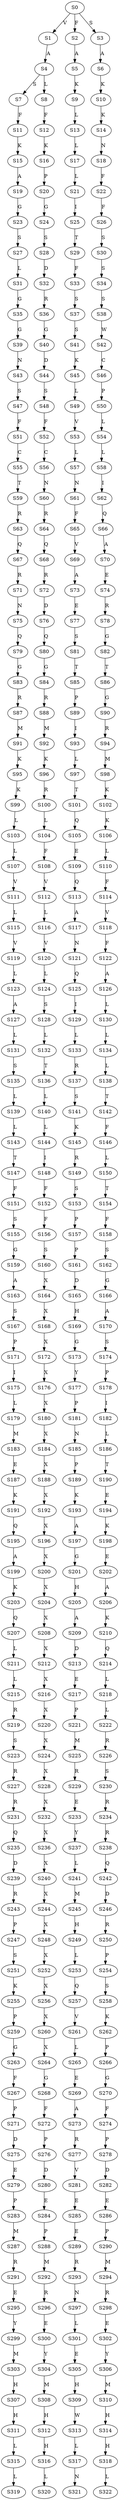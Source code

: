 strict digraph  {
	S0 -> S1 [ label = V ];
	S0 -> S2 [ label = F ];
	S0 -> S3 [ label = S ];
	S1 -> S4 [ label = A ];
	S2 -> S5 [ label = A ];
	S3 -> S6 [ label = A ];
	S4 -> S7 [ label = S ];
	S4 -> S8 [ label = L ];
	S5 -> S9 [ label = K ];
	S6 -> S10 [ label = K ];
	S7 -> S11 [ label = F ];
	S8 -> S12 [ label = F ];
	S9 -> S13 [ label = L ];
	S10 -> S14 [ label = K ];
	S11 -> S15 [ label = K ];
	S12 -> S16 [ label = K ];
	S13 -> S17 [ label = L ];
	S14 -> S18 [ label = N ];
	S15 -> S19 [ label = A ];
	S16 -> S20 [ label = P ];
	S17 -> S21 [ label = L ];
	S18 -> S22 [ label = F ];
	S19 -> S23 [ label = G ];
	S20 -> S24 [ label = G ];
	S21 -> S25 [ label = I ];
	S22 -> S26 [ label = F ];
	S23 -> S27 [ label = S ];
	S24 -> S28 [ label = S ];
	S25 -> S29 [ label = T ];
	S26 -> S30 [ label = S ];
	S27 -> S31 [ label = L ];
	S28 -> S32 [ label = D ];
	S29 -> S33 [ label = F ];
	S30 -> S34 [ label = S ];
	S31 -> S35 [ label = G ];
	S32 -> S36 [ label = R ];
	S33 -> S37 [ label = S ];
	S34 -> S38 [ label = S ];
	S35 -> S39 [ label = G ];
	S36 -> S40 [ label = G ];
	S37 -> S41 [ label = S ];
	S38 -> S42 [ label = W ];
	S39 -> S43 [ label = N ];
	S40 -> S44 [ label = D ];
	S41 -> S45 [ label = K ];
	S42 -> S46 [ label = C ];
	S43 -> S47 [ label = S ];
	S44 -> S48 [ label = S ];
	S45 -> S49 [ label = L ];
	S46 -> S50 [ label = P ];
	S47 -> S51 [ label = F ];
	S48 -> S52 [ label = F ];
	S49 -> S53 [ label = V ];
	S50 -> S54 [ label = L ];
	S51 -> S55 [ label = C ];
	S52 -> S56 [ label = C ];
	S53 -> S57 [ label = L ];
	S54 -> S58 [ label = L ];
	S55 -> S59 [ label = T ];
	S56 -> S60 [ label = N ];
	S57 -> S61 [ label = N ];
	S58 -> S62 [ label = I ];
	S59 -> S63 [ label = R ];
	S60 -> S64 [ label = R ];
	S61 -> S65 [ label = F ];
	S62 -> S66 [ label = Q ];
	S63 -> S67 [ label = Q ];
	S64 -> S68 [ label = Q ];
	S65 -> S69 [ label = V ];
	S66 -> S70 [ label = A ];
	S67 -> S71 [ label = R ];
	S68 -> S72 [ label = R ];
	S69 -> S73 [ label = A ];
	S70 -> S74 [ label = E ];
	S71 -> S75 [ label = N ];
	S72 -> S76 [ label = D ];
	S73 -> S77 [ label = E ];
	S74 -> S78 [ label = R ];
	S75 -> S79 [ label = Q ];
	S76 -> S80 [ label = Q ];
	S77 -> S81 [ label = S ];
	S78 -> S82 [ label = G ];
	S79 -> S83 [ label = G ];
	S80 -> S84 [ label = G ];
	S81 -> S85 [ label = T ];
	S82 -> S86 [ label = T ];
	S83 -> S87 [ label = R ];
	S84 -> S88 [ label = R ];
	S85 -> S89 [ label = P ];
	S86 -> S90 [ label = G ];
	S87 -> S91 [ label = M ];
	S88 -> S92 [ label = M ];
	S89 -> S93 [ label = I ];
	S90 -> S94 [ label = R ];
	S91 -> S95 [ label = K ];
	S92 -> S96 [ label = K ];
	S93 -> S97 [ label = L ];
	S94 -> S98 [ label = M ];
	S95 -> S99 [ label = K ];
	S96 -> S100 [ label = R ];
	S97 -> S101 [ label = T ];
	S98 -> S102 [ label = K ];
	S99 -> S103 [ label = L ];
	S100 -> S104 [ label = L ];
	S101 -> S105 [ label = Q ];
	S102 -> S106 [ label = K ];
	S103 -> S107 [ label = L ];
	S104 -> S108 [ label = F ];
	S105 -> S109 [ label = E ];
	S106 -> S110 [ label = L ];
	S107 -> S111 [ label = V ];
	S108 -> S112 [ label = V ];
	S109 -> S113 [ label = Q ];
	S110 -> S114 [ label = F ];
	S111 -> S115 [ label = L ];
	S112 -> S116 [ label = L ];
	S113 -> S117 [ label = A ];
	S114 -> S118 [ label = V ];
	S115 -> S119 [ label = V ];
	S116 -> S120 [ label = V ];
	S117 -> S121 [ label = N ];
	S118 -> S122 [ label = F ];
	S119 -> S123 [ label = L ];
	S120 -> S124 [ label = L ];
	S121 -> S125 [ label = Q ];
	S122 -> S126 [ label = A ];
	S123 -> S127 [ label = A ];
	S124 -> S128 [ label = S ];
	S125 -> S129 [ label = I ];
	S126 -> S130 [ label = L ];
	S127 -> S131 [ label = L ];
	S128 -> S132 [ label = L ];
	S129 -> S133 [ label = L ];
	S130 -> S134 [ label = L ];
	S131 -> S135 [ label = S ];
	S132 -> S136 [ label = T ];
	S133 -> S137 [ label = R ];
	S134 -> S138 [ label = L ];
	S135 -> S139 [ label = L ];
	S136 -> S140 [ label = L ];
	S137 -> S141 [ label = S ];
	S138 -> S142 [ label = T ];
	S139 -> S143 [ label = L ];
	S140 -> S144 [ label = L ];
	S141 -> S145 [ label = K ];
	S142 -> S146 [ label = F ];
	S143 -> S147 [ label = T ];
	S144 -> S148 [ label = I ];
	S145 -> S149 [ label = R ];
	S146 -> S150 [ label = L ];
	S147 -> S151 [ label = F ];
	S148 -> S152 [ label = F ];
	S149 -> S153 [ label = S ];
	S150 -> S154 [ label = T ];
	S151 -> S155 [ label = S ];
	S152 -> S156 [ label = F ];
	S153 -> S157 [ label = P ];
	S154 -> S158 [ label = F ];
	S155 -> S159 [ label = G ];
	S156 -> S160 [ label = S ];
	S157 -> S161 [ label = P ];
	S158 -> S162 [ label = S ];
	S159 -> S163 [ label = A ];
	S160 -> S164 [ label = X ];
	S161 -> S165 [ label = D ];
	S162 -> S166 [ label = G ];
	S163 -> S167 [ label = S ];
	S164 -> S168 [ label = X ];
	S165 -> S169 [ label = H ];
	S166 -> S170 [ label = A ];
	S167 -> S171 [ label = P ];
	S168 -> S172 [ label = X ];
	S169 -> S173 [ label = G ];
	S170 -> S174 [ label = S ];
	S171 -> S175 [ label = I ];
	S172 -> S176 [ label = X ];
	S173 -> S177 [ label = Y ];
	S174 -> S178 [ label = P ];
	S175 -> S179 [ label = L ];
	S176 -> S180 [ label = X ];
	S177 -> S181 [ label = P ];
	S178 -> S182 [ label = I ];
	S179 -> S183 [ label = M ];
	S180 -> S184 [ label = X ];
	S181 -> S185 [ label = N ];
	S182 -> S186 [ label = L ];
	S183 -> S187 [ label = E ];
	S184 -> S188 [ label = X ];
	S185 -> S189 [ label = P ];
	S186 -> S190 [ label = T ];
	S187 -> S191 [ label = K ];
	S188 -> S192 [ label = X ];
	S189 -> S193 [ label = K ];
	S190 -> S194 [ label = E ];
	S191 -> S195 [ label = Q ];
	S192 -> S196 [ label = X ];
	S193 -> S197 [ label = A ];
	S194 -> S198 [ label = K ];
	S195 -> S199 [ label = A ];
	S196 -> S200 [ label = X ];
	S197 -> S201 [ label = G ];
	S198 -> S202 [ label = E ];
	S199 -> S203 [ label = K ];
	S200 -> S204 [ label = X ];
	S201 -> S205 [ label = H ];
	S202 -> S206 [ label = A ];
	S203 -> S207 [ label = Q ];
	S204 -> S208 [ label = X ];
	S205 -> S209 [ label = A ];
	S206 -> S210 [ label = K ];
	S207 -> S211 [ label = L ];
	S208 -> S212 [ label = X ];
	S209 -> S213 [ label = D ];
	S210 -> S214 [ label = Q ];
	S211 -> S215 [ label = L ];
	S212 -> S216 [ label = X ];
	S213 -> S217 [ label = E ];
	S214 -> S218 [ label = L ];
	S215 -> S219 [ label = R ];
	S216 -> S220 [ label = X ];
	S217 -> S221 [ label = P ];
	S218 -> S222 [ label = L ];
	S219 -> S223 [ label = S ];
	S220 -> S224 [ label = X ];
	S221 -> S225 [ label = M ];
	S222 -> S226 [ label = R ];
	S223 -> S227 [ label = R ];
	S224 -> S228 [ label = X ];
	S225 -> S229 [ label = R ];
	S226 -> S230 [ label = S ];
	S227 -> S231 [ label = R ];
	S228 -> S232 [ label = X ];
	S229 -> S233 [ label = E ];
	S230 -> S234 [ label = R ];
	S231 -> S235 [ label = Q ];
	S232 -> S236 [ label = X ];
	S233 -> S237 [ label = Y ];
	S234 -> S238 [ label = R ];
	S235 -> S239 [ label = D ];
	S236 -> S240 [ label = X ];
	S237 -> S241 [ label = L ];
	S238 -> S242 [ label = Q ];
	S239 -> S243 [ label = R ];
	S240 -> S244 [ label = X ];
	S241 -> S245 [ label = M ];
	S242 -> S246 [ label = D ];
	S243 -> S247 [ label = P ];
	S244 -> S248 [ label = X ];
	S245 -> S249 [ label = H ];
	S246 -> S250 [ label = R ];
	S247 -> S251 [ label = S ];
	S248 -> S252 [ label = X ];
	S249 -> S253 [ label = L ];
	S250 -> S254 [ label = P ];
	S251 -> S255 [ label = K ];
	S252 -> S256 [ label = X ];
	S253 -> S257 [ label = Q ];
	S254 -> S258 [ label = S ];
	S255 -> S259 [ label = P ];
	S256 -> S260 [ label = X ];
	S257 -> S261 [ label = V ];
	S258 -> S262 [ label = K ];
	S259 -> S263 [ label = G ];
	S260 -> S264 [ label = X ];
	S261 -> S265 [ label = L ];
	S262 -> S266 [ label = P ];
	S263 -> S267 [ label = F ];
	S264 -> S268 [ label = G ];
	S265 -> S269 [ label = E ];
	S266 -> S270 [ label = G ];
	S267 -> S271 [ label = P ];
	S268 -> S272 [ label = F ];
	S269 -> S273 [ label = A ];
	S270 -> S274 [ label = F ];
	S271 -> S275 [ label = D ];
	S272 -> S276 [ label = P ];
	S273 -> S277 [ label = R ];
	S274 -> S278 [ label = P ];
	S275 -> S279 [ label = E ];
	S276 -> S280 [ label = D ];
	S277 -> S281 [ label = V ];
	S278 -> S282 [ label = D ];
	S279 -> S283 [ label = P ];
	S280 -> S284 [ label = E ];
	S281 -> S285 [ label = E ];
	S282 -> S286 [ label = E ];
	S283 -> S287 [ label = M ];
	S284 -> S288 [ label = P ];
	S285 -> S289 [ label = E ];
	S286 -> S290 [ label = P ];
	S287 -> S291 [ label = R ];
	S288 -> S292 [ label = M ];
	S289 -> S293 [ label = R ];
	S290 -> S294 [ label = M ];
	S291 -> S295 [ label = E ];
	S292 -> S296 [ label = R ];
	S293 -> S297 [ label = N ];
	S294 -> S298 [ label = R ];
	S295 -> S299 [ label = Y ];
	S296 -> S300 [ label = E ];
	S297 -> S301 [ label = L ];
	S298 -> S302 [ label = E ];
	S299 -> S303 [ label = M ];
	S300 -> S304 [ label = Y ];
	S301 -> S305 [ label = E ];
	S302 -> S306 [ label = Y ];
	S303 -> S307 [ label = H ];
	S304 -> S308 [ label = M ];
	S305 -> S309 [ label = H ];
	S306 -> S310 [ label = M ];
	S307 -> S311 [ label = H ];
	S308 -> S312 [ label = H ];
	S309 -> S313 [ label = W ];
	S310 -> S314 [ label = H ];
	S311 -> S315 [ label = L ];
	S312 -> S316 [ label = H ];
	S313 -> S317 [ label = L ];
	S314 -> S318 [ label = H ];
	S315 -> S319 [ label = L ];
	S316 -> S320 [ label = L ];
	S317 -> S321 [ label = N ];
	S318 -> S322 [ label = L ];
}
